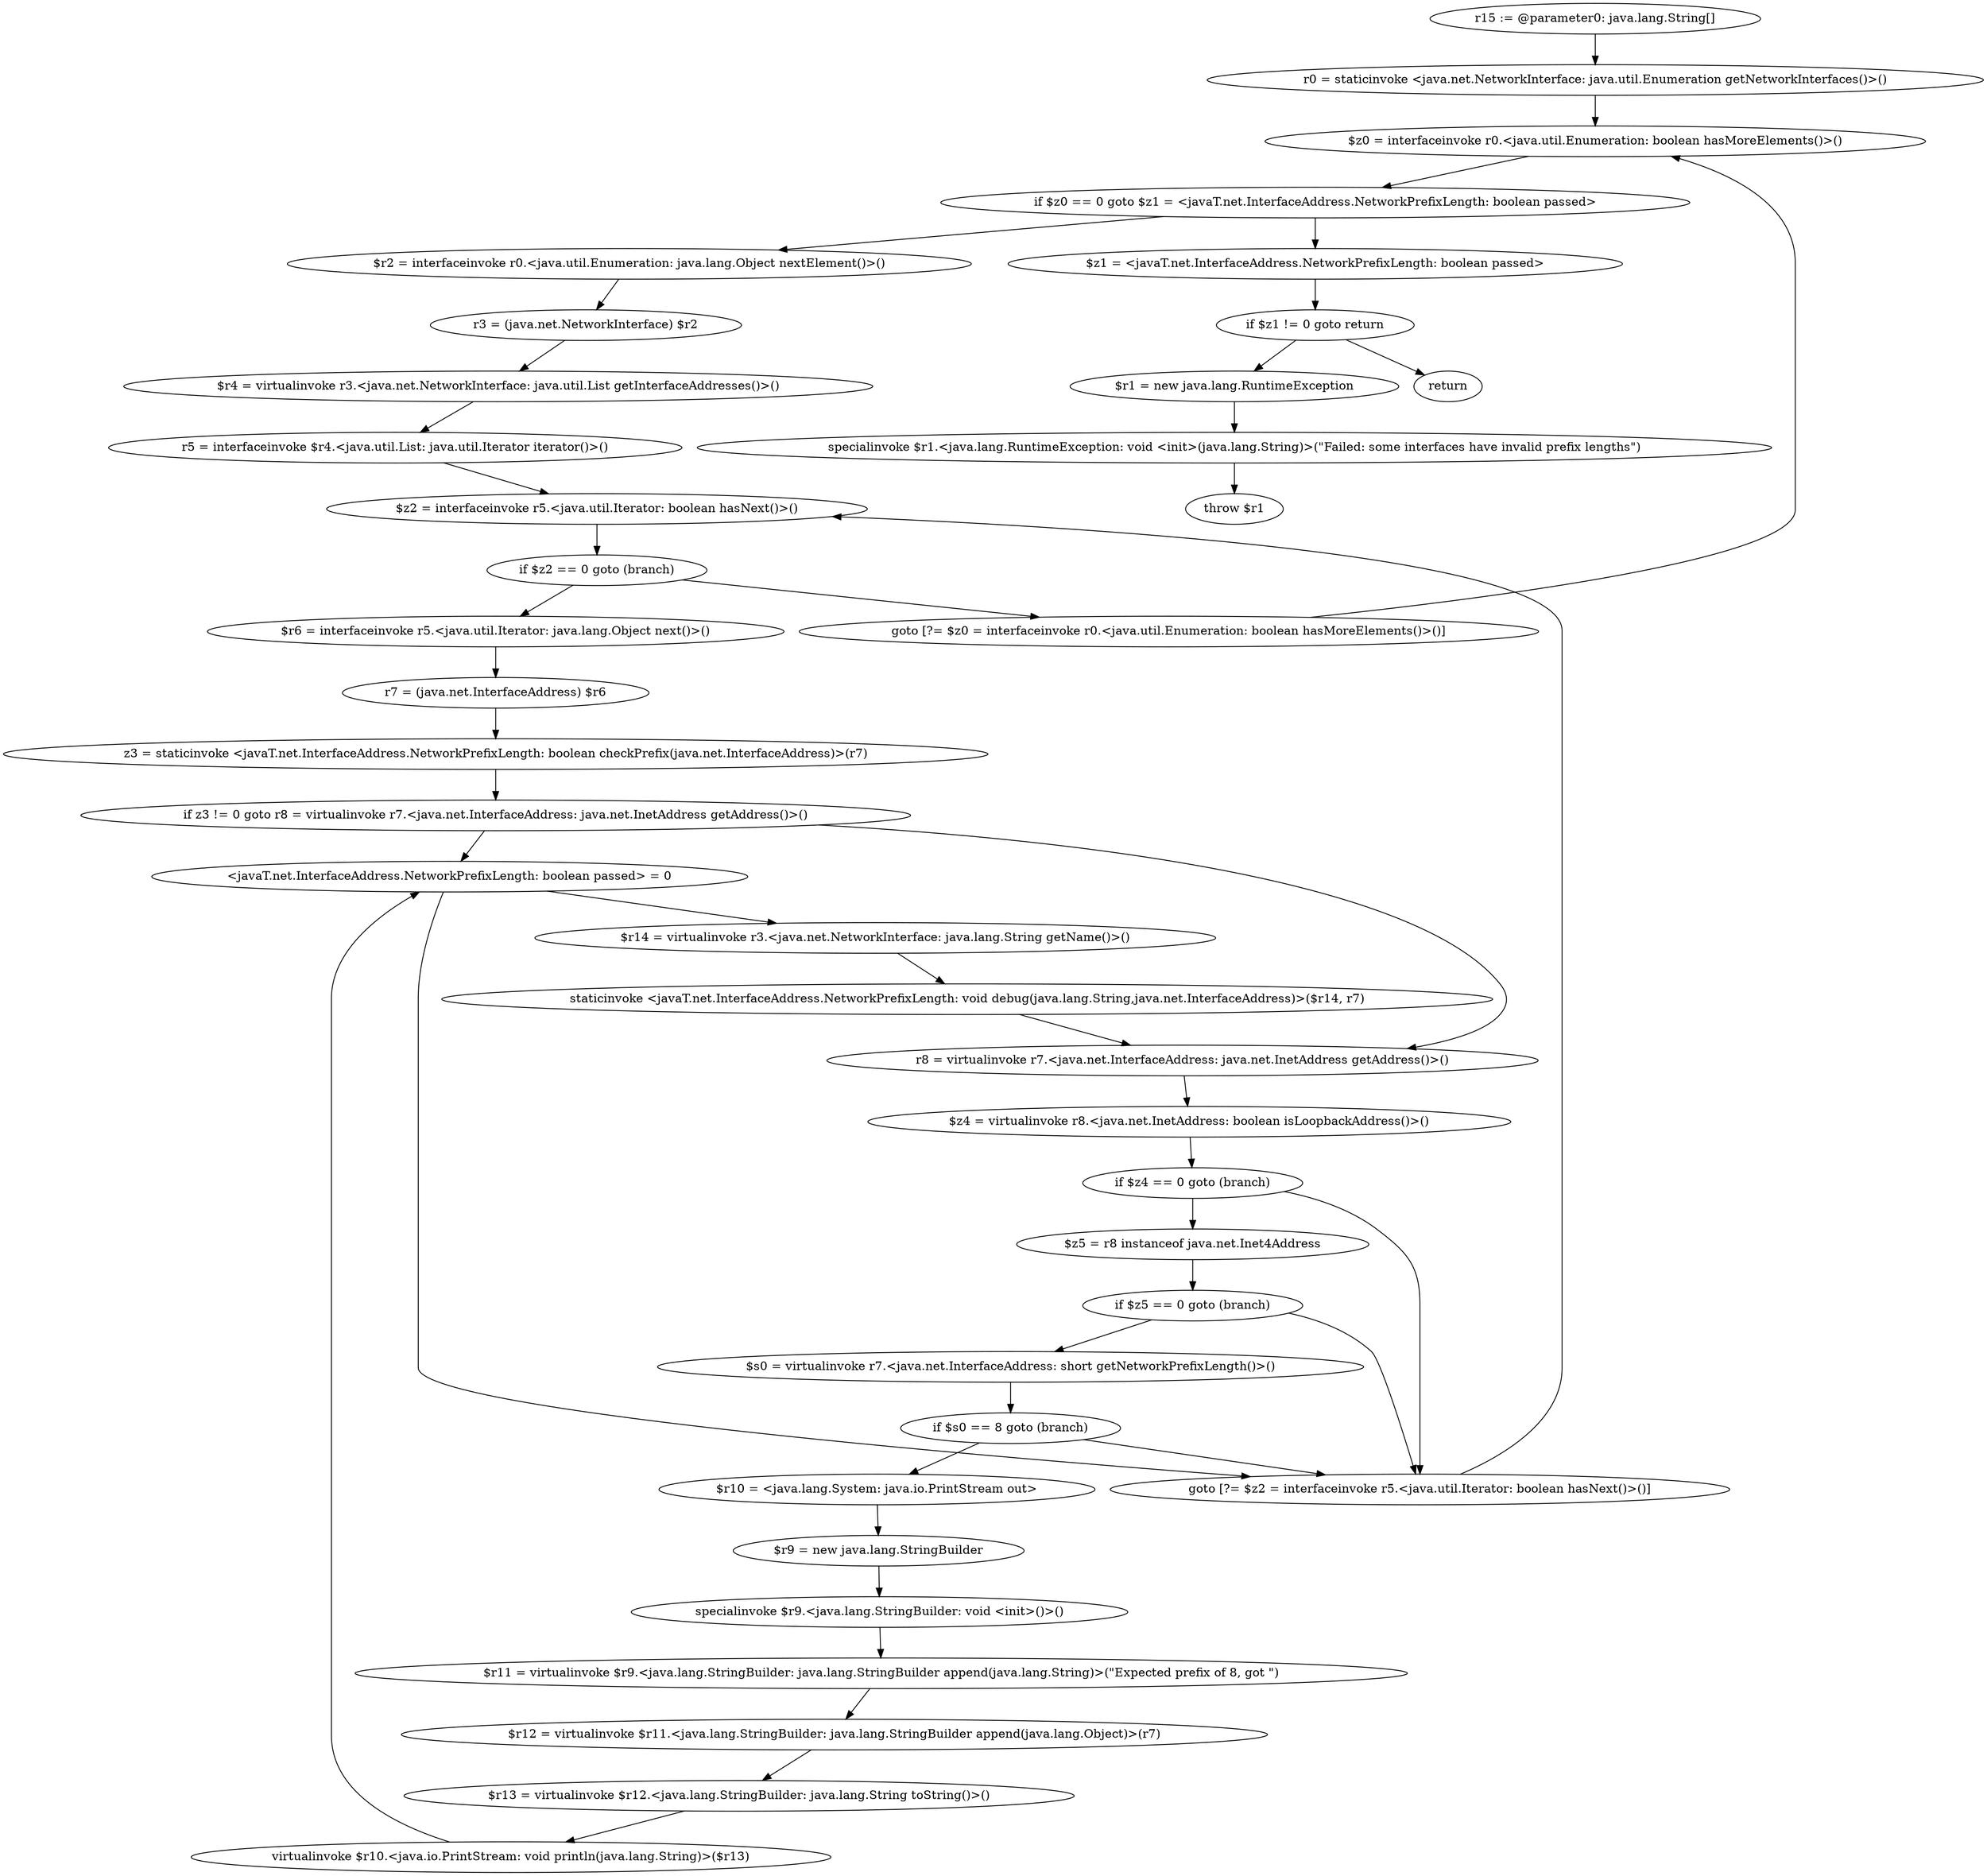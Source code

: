 digraph "unitGraph" {
    "r15 := @parameter0: java.lang.String[]"
    "r0 = staticinvoke <java.net.NetworkInterface: java.util.Enumeration getNetworkInterfaces()>()"
    "$z0 = interfaceinvoke r0.<java.util.Enumeration: boolean hasMoreElements()>()"
    "if $z0 == 0 goto $z1 = <javaT.net.InterfaceAddress.NetworkPrefixLength: boolean passed>"
    "$r2 = interfaceinvoke r0.<java.util.Enumeration: java.lang.Object nextElement()>()"
    "r3 = (java.net.NetworkInterface) $r2"
    "$r4 = virtualinvoke r3.<java.net.NetworkInterface: java.util.List getInterfaceAddresses()>()"
    "r5 = interfaceinvoke $r4.<java.util.List: java.util.Iterator iterator()>()"
    "$z2 = interfaceinvoke r5.<java.util.Iterator: boolean hasNext()>()"
    "if $z2 == 0 goto (branch)"
    "$r6 = interfaceinvoke r5.<java.util.Iterator: java.lang.Object next()>()"
    "r7 = (java.net.InterfaceAddress) $r6"
    "z3 = staticinvoke <javaT.net.InterfaceAddress.NetworkPrefixLength: boolean checkPrefix(java.net.InterfaceAddress)>(r7)"
    "if z3 != 0 goto r8 = virtualinvoke r7.<java.net.InterfaceAddress: java.net.InetAddress getAddress()>()"
    "<javaT.net.InterfaceAddress.NetworkPrefixLength: boolean passed> = 0"
    "$r14 = virtualinvoke r3.<java.net.NetworkInterface: java.lang.String getName()>()"
    "staticinvoke <javaT.net.InterfaceAddress.NetworkPrefixLength: void debug(java.lang.String,java.net.InterfaceAddress)>($r14, r7)"
    "r8 = virtualinvoke r7.<java.net.InterfaceAddress: java.net.InetAddress getAddress()>()"
    "$z4 = virtualinvoke r8.<java.net.InetAddress: boolean isLoopbackAddress()>()"
    "if $z4 == 0 goto (branch)"
    "$z5 = r8 instanceof java.net.Inet4Address"
    "if $z5 == 0 goto (branch)"
    "$s0 = virtualinvoke r7.<java.net.InterfaceAddress: short getNetworkPrefixLength()>()"
    "if $s0 == 8 goto (branch)"
    "$r10 = <java.lang.System: java.io.PrintStream out>"
    "$r9 = new java.lang.StringBuilder"
    "specialinvoke $r9.<java.lang.StringBuilder: void <init>()>()"
    "$r11 = virtualinvoke $r9.<java.lang.StringBuilder: java.lang.StringBuilder append(java.lang.String)>(\"Expected prefix of 8, got \")"
    "$r12 = virtualinvoke $r11.<java.lang.StringBuilder: java.lang.StringBuilder append(java.lang.Object)>(r7)"
    "$r13 = virtualinvoke $r12.<java.lang.StringBuilder: java.lang.String toString()>()"
    "virtualinvoke $r10.<java.io.PrintStream: void println(java.lang.String)>($r13)"
    "goto [?= $z2 = interfaceinvoke r5.<java.util.Iterator: boolean hasNext()>()]"
    "goto [?= $z0 = interfaceinvoke r0.<java.util.Enumeration: boolean hasMoreElements()>()]"
    "$z1 = <javaT.net.InterfaceAddress.NetworkPrefixLength: boolean passed>"
    "if $z1 != 0 goto return"
    "$r1 = new java.lang.RuntimeException"
    "specialinvoke $r1.<java.lang.RuntimeException: void <init>(java.lang.String)>(\"Failed: some interfaces have invalid prefix lengths\")"
    "throw $r1"
    "return"
    "r15 := @parameter0: java.lang.String[]"->"r0 = staticinvoke <java.net.NetworkInterface: java.util.Enumeration getNetworkInterfaces()>()";
    "r0 = staticinvoke <java.net.NetworkInterface: java.util.Enumeration getNetworkInterfaces()>()"->"$z0 = interfaceinvoke r0.<java.util.Enumeration: boolean hasMoreElements()>()";
    "$z0 = interfaceinvoke r0.<java.util.Enumeration: boolean hasMoreElements()>()"->"if $z0 == 0 goto $z1 = <javaT.net.InterfaceAddress.NetworkPrefixLength: boolean passed>";
    "if $z0 == 0 goto $z1 = <javaT.net.InterfaceAddress.NetworkPrefixLength: boolean passed>"->"$r2 = interfaceinvoke r0.<java.util.Enumeration: java.lang.Object nextElement()>()";
    "if $z0 == 0 goto $z1 = <javaT.net.InterfaceAddress.NetworkPrefixLength: boolean passed>"->"$z1 = <javaT.net.InterfaceAddress.NetworkPrefixLength: boolean passed>";
    "$r2 = interfaceinvoke r0.<java.util.Enumeration: java.lang.Object nextElement()>()"->"r3 = (java.net.NetworkInterface) $r2";
    "r3 = (java.net.NetworkInterface) $r2"->"$r4 = virtualinvoke r3.<java.net.NetworkInterface: java.util.List getInterfaceAddresses()>()";
    "$r4 = virtualinvoke r3.<java.net.NetworkInterface: java.util.List getInterfaceAddresses()>()"->"r5 = interfaceinvoke $r4.<java.util.List: java.util.Iterator iterator()>()";
    "r5 = interfaceinvoke $r4.<java.util.List: java.util.Iterator iterator()>()"->"$z2 = interfaceinvoke r5.<java.util.Iterator: boolean hasNext()>()";
    "$z2 = interfaceinvoke r5.<java.util.Iterator: boolean hasNext()>()"->"if $z2 == 0 goto (branch)";
    "if $z2 == 0 goto (branch)"->"$r6 = interfaceinvoke r5.<java.util.Iterator: java.lang.Object next()>()";
    "if $z2 == 0 goto (branch)"->"goto [?= $z0 = interfaceinvoke r0.<java.util.Enumeration: boolean hasMoreElements()>()]";
    "$r6 = interfaceinvoke r5.<java.util.Iterator: java.lang.Object next()>()"->"r7 = (java.net.InterfaceAddress) $r6";
    "r7 = (java.net.InterfaceAddress) $r6"->"z3 = staticinvoke <javaT.net.InterfaceAddress.NetworkPrefixLength: boolean checkPrefix(java.net.InterfaceAddress)>(r7)";
    "z3 = staticinvoke <javaT.net.InterfaceAddress.NetworkPrefixLength: boolean checkPrefix(java.net.InterfaceAddress)>(r7)"->"if z3 != 0 goto r8 = virtualinvoke r7.<java.net.InterfaceAddress: java.net.InetAddress getAddress()>()";
    "if z3 != 0 goto r8 = virtualinvoke r7.<java.net.InterfaceAddress: java.net.InetAddress getAddress()>()"->"<javaT.net.InterfaceAddress.NetworkPrefixLength: boolean passed> = 0";
    "if z3 != 0 goto r8 = virtualinvoke r7.<java.net.InterfaceAddress: java.net.InetAddress getAddress()>()"->"r8 = virtualinvoke r7.<java.net.InterfaceAddress: java.net.InetAddress getAddress()>()";
    "<javaT.net.InterfaceAddress.NetworkPrefixLength: boolean passed> = 0"->"$r14 = virtualinvoke r3.<java.net.NetworkInterface: java.lang.String getName()>()";
    "$r14 = virtualinvoke r3.<java.net.NetworkInterface: java.lang.String getName()>()"->"staticinvoke <javaT.net.InterfaceAddress.NetworkPrefixLength: void debug(java.lang.String,java.net.InterfaceAddress)>($r14, r7)";
    "staticinvoke <javaT.net.InterfaceAddress.NetworkPrefixLength: void debug(java.lang.String,java.net.InterfaceAddress)>($r14, r7)"->"r8 = virtualinvoke r7.<java.net.InterfaceAddress: java.net.InetAddress getAddress()>()";
    "r8 = virtualinvoke r7.<java.net.InterfaceAddress: java.net.InetAddress getAddress()>()"->"$z4 = virtualinvoke r8.<java.net.InetAddress: boolean isLoopbackAddress()>()";
    "$z4 = virtualinvoke r8.<java.net.InetAddress: boolean isLoopbackAddress()>()"->"if $z4 == 0 goto (branch)";
    "if $z4 == 0 goto (branch)"->"$z5 = r8 instanceof java.net.Inet4Address";
    "if $z4 == 0 goto (branch)"->"goto [?= $z2 = interfaceinvoke r5.<java.util.Iterator: boolean hasNext()>()]";
    "$z5 = r8 instanceof java.net.Inet4Address"->"if $z5 == 0 goto (branch)";
    "if $z5 == 0 goto (branch)"->"$s0 = virtualinvoke r7.<java.net.InterfaceAddress: short getNetworkPrefixLength()>()";
    "if $z5 == 0 goto (branch)"->"goto [?= $z2 = interfaceinvoke r5.<java.util.Iterator: boolean hasNext()>()]";
    "$s0 = virtualinvoke r7.<java.net.InterfaceAddress: short getNetworkPrefixLength()>()"->"if $s0 == 8 goto (branch)";
    "if $s0 == 8 goto (branch)"->"$r10 = <java.lang.System: java.io.PrintStream out>";
    "if $s0 == 8 goto (branch)"->"goto [?= $z2 = interfaceinvoke r5.<java.util.Iterator: boolean hasNext()>()]";
    "$r10 = <java.lang.System: java.io.PrintStream out>"->"$r9 = new java.lang.StringBuilder";
    "$r9 = new java.lang.StringBuilder"->"specialinvoke $r9.<java.lang.StringBuilder: void <init>()>()";
    "specialinvoke $r9.<java.lang.StringBuilder: void <init>()>()"->"$r11 = virtualinvoke $r9.<java.lang.StringBuilder: java.lang.StringBuilder append(java.lang.String)>(\"Expected prefix of 8, got \")";
    "$r11 = virtualinvoke $r9.<java.lang.StringBuilder: java.lang.StringBuilder append(java.lang.String)>(\"Expected prefix of 8, got \")"->"$r12 = virtualinvoke $r11.<java.lang.StringBuilder: java.lang.StringBuilder append(java.lang.Object)>(r7)";
    "$r12 = virtualinvoke $r11.<java.lang.StringBuilder: java.lang.StringBuilder append(java.lang.Object)>(r7)"->"$r13 = virtualinvoke $r12.<java.lang.StringBuilder: java.lang.String toString()>()";
    "$r13 = virtualinvoke $r12.<java.lang.StringBuilder: java.lang.String toString()>()"->"virtualinvoke $r10.<java.io.PrintStream: void println(java.lang.String)>($r13)";
    "virtualinvoke $r10.<java.io.PrintStream: void println(java.lang.String)>($r13)"->"<javaT.net.InterfaceAddress.NetworkPrefixLength: boolean passed> = 0";
    "<javaT.net.InterfaceAddress.NetworkPrefixLength: boolean passed> = 0"->"goto [?= $z2 = interfaceinvoke r5.<java.util.Iterator: boolean hasNext()>()]";
    "goto [?= $z2 = interfaceinvoke r5.<java.util.Iterator: boolean hasNext()>()]"->"$z2 = interfaceinvoke r5.<java.util.Iterator: boolean hasNext()>()";
    "goto [?= $z0 = interfaceinvoke r0.<java.util.Enumeration: boolean hasMoreElements()>()]"->"$z0 = interfaceinvoke r0.<java.util.Enumeration: boolean hasMoreElements()>()";
    "$z1 = <javaT.net.InterfaceAddress.NetworkPrefixLength: boolean passed>"->"if $z1 != 0 goto return";
    "if $z1 != 0 goto return"->"$r1 = new java.lang.RuntimeException";
    "if $z1 != 0 goto return"->"return";
    "$r1 = new java.lang.RuntimeException"->"specialinvoke $r1.<java.lang.RuntimeException: void <init>(java.lang.String)>(\"Failed: some interfaces have invalid prefix lengths\")";
    "specialinvoke $r1.<java.lang.RuntimeException: void <init>(java.lang.String)>(\"Failed: some interfaces have invalid prefix lengths\")"->"throw $r1";
}
